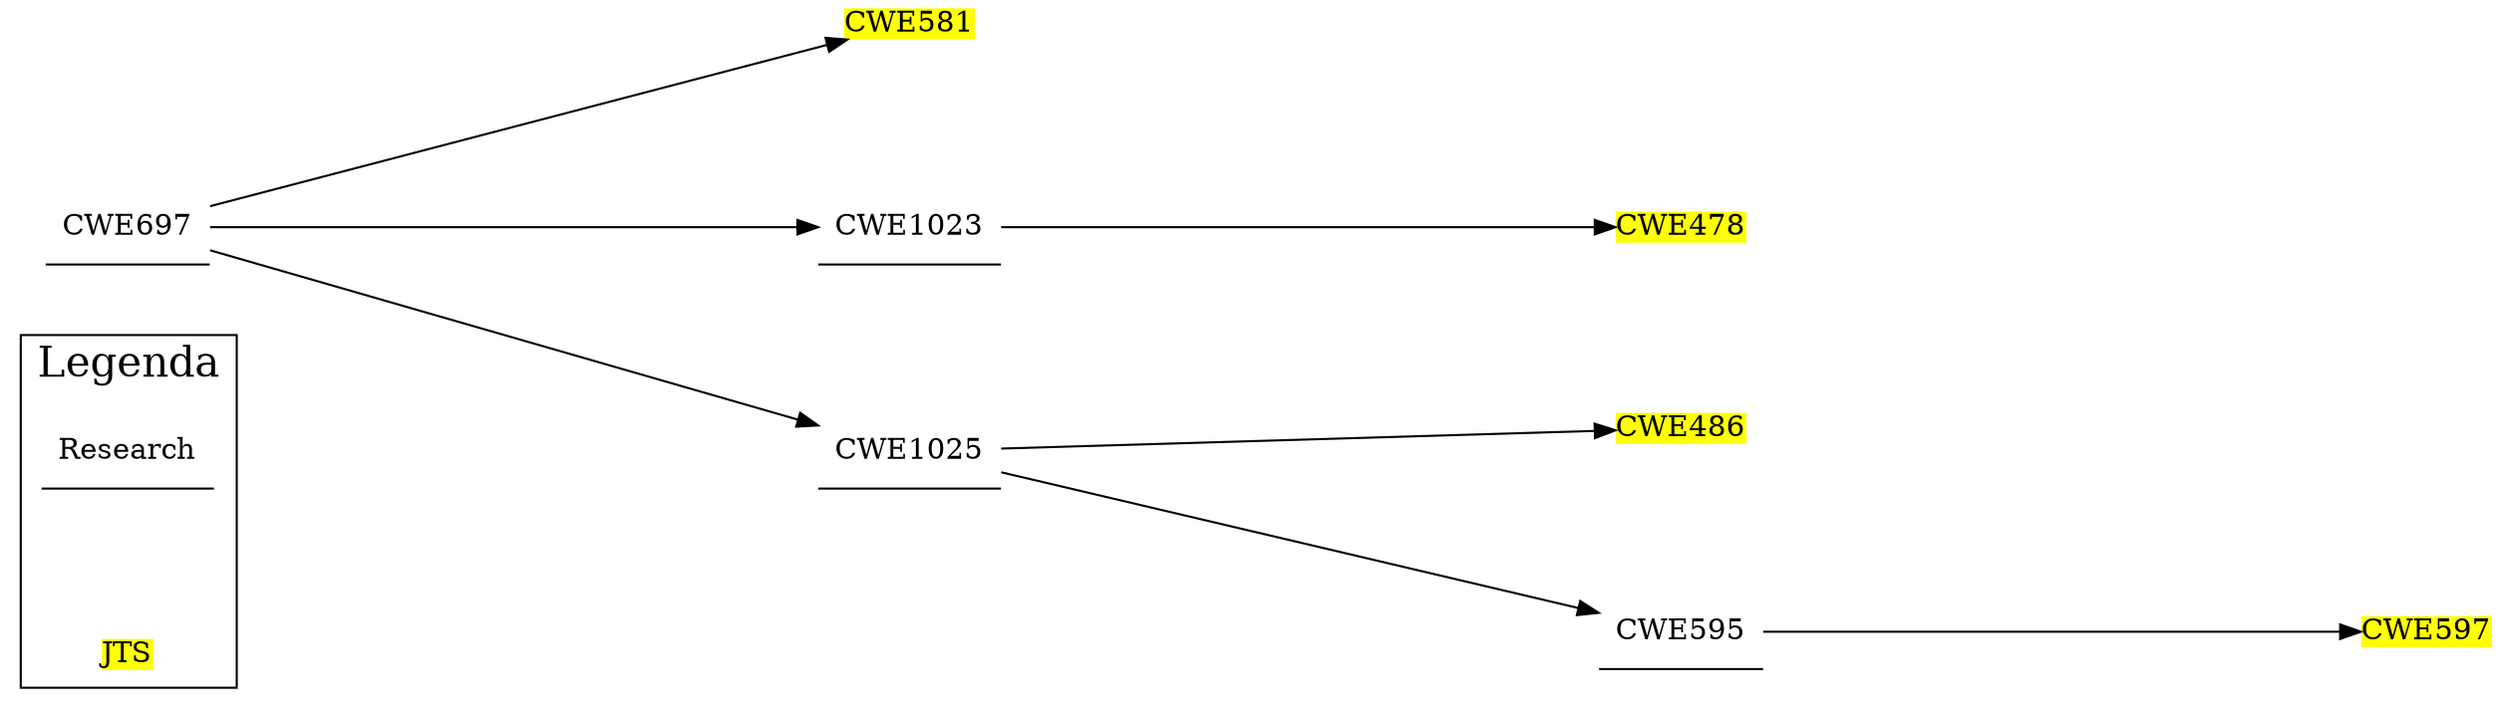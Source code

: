 digraph "Family Tree" {
	graph [nodesep=1 rankdir=LR ranksep=4 splines=true]
	subgraph clusterA {
		node [shape=plaintext]
		label=Legenda
		fontsize=20
		Research [label=Research color=black fillcolor=white shape=underline style=filled]
		JTS [label=JTS color=black fillcolor=yellow shape=plain style=filled]
	}
	CWE697 [label=CWE697 color=black fillcolor=white shape=underline style=filled]
	CWE581 [label=CWE581 color=black fillcolor=yellow shape=plain style=filled]
	CWE1023 [label=CWE1023 color=black fillcolor=white shape=underline style=filled]
	CWE1025 [label=CWE1025 color=black fillcolor=white shape=underline style=filled]
	CWE478 [label=CWE478 color=black fillcolor=yellow shape=plain style=filled]
	CWE486 [label=CWE486 color=black fillcolor=yellow shape=plain style=filled]
	CWE595 [label=CWE595 color=black fillcolor=white shape=underline style=filled]
	CWE597 [label=CWE597 color=black fillcolor=yellow shape=plain style=filled]
	CWE697 -> CWE581
	CWE697 -> CWE1023
	CWE697 -> CWE1025
	CWE1023 -> CWE478
	CWE1025 -> CWE486
	CWE1025 -> CWE595
	CWE595 -> CWE597
}
